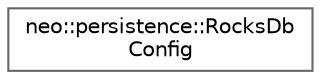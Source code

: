 digraph "Graphical Class Hierarchy"
{
 // LATEX_PDF_SIZE
  bgcolor="transparent";
  edge [fontname=Helvetica,fontsize=10,labelfontname=Helvetica,labelfontsize=10];
  node [fontname=Helvetica,fontsize=10,shape=box,height=0.2,width=0.4];
  rankdir="LR";
  Node0 [id="Node000000",label="neo::persistence::RocksDb\lConfig",height=0.2,width=0.4,color="grey40", fillcolor="white", style="filled",URL="$structneo_1_1persistence_1_1_rocks_db_config.html",tooltip="RocksDB configuration options."];
}
